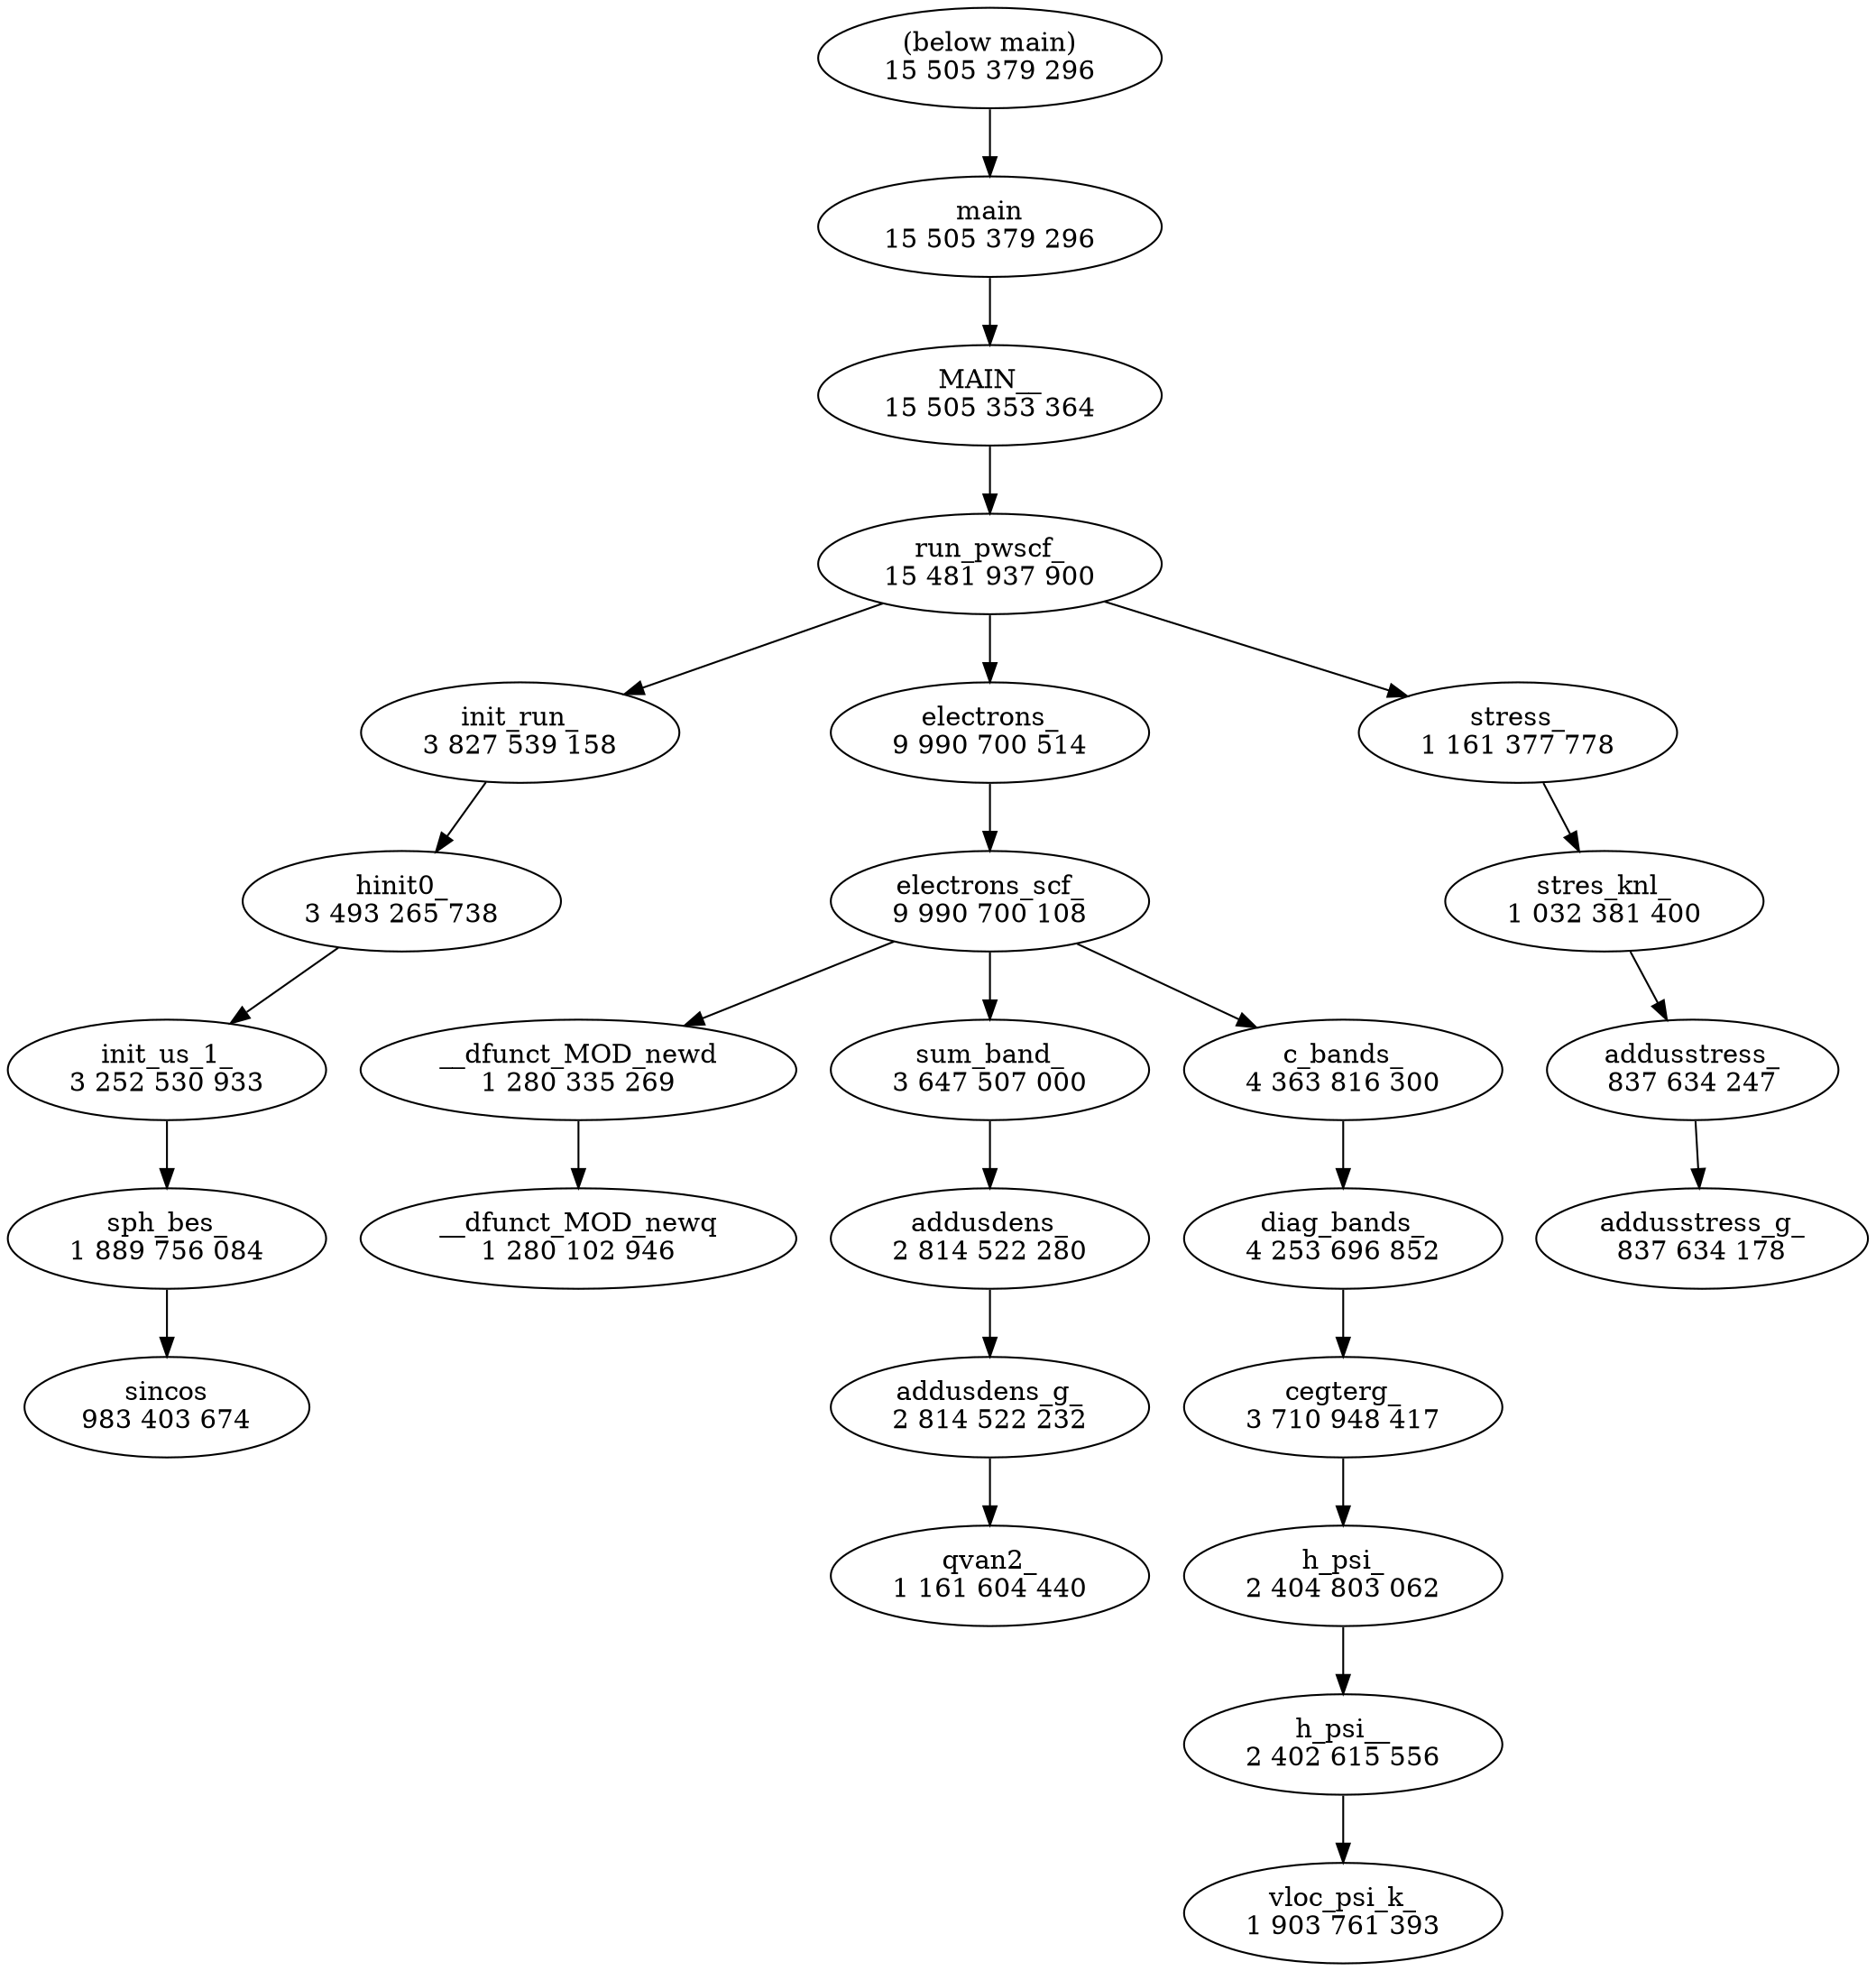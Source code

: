 digraph "callgraph" {
  F1016da8 [label="sincos\n983 403 674"];
  F11e8638 [label="diag_bands_\n4 253 696 852"];
  F11ec1a8 [label="stres_knl_\n1 032 381 400"];
  F12ccb18 [label="qvan2_\n1 161 604 440"];
  F1343d88 [label="addusstress_g_\n837 634 178"];
  F1346c78 [label="addusstress_\n837 634 247"];
  F134fbd8 [label="sph_bes_\n1 889 756 084"];
  F136c6f8 [label="init_us_1_\n3 252 530 933"];
  F13b6218 [label="addusdens_\n2 814 522 280"];
  F13b6618 [label="addusdens_g_\n2 814 522 232"];
  F14ccdc8 [label="h_psi_\n2 404 803 062"];
  F14cd3d8 [label="h_psi__\n2 402 615 556"];
  F14ce7f8 [label="vloc_psi_k_\n1 903 761 393"];
  F14cfc18 [label="init_run_\n3 827 539 158"];
  F14d4ea8 [label="hinit0_\n3 493 265 738"];
  F14d5d78 [label="__dfunct_MOD_newd\n1 280 335 269"];
  F14d75b8 [label="electrons_scf_\n9 990 700 108"];
  F14f2aa8 [label="sum_band_\n3 647 507 000"];
  F14f3ff8 [label="c_bands_\n4 363 816 300"];
  F14f7ef8 [label="electrons_\n9 990 700 514"];
  F1505f18 [label="cegterg_\n3 710 948 417"];
  F152cd58 [label="run_pwscf_\n15 481 937 900"];
  F1531108 [label="stress_\n1 161 377 778"];
  F167e888 [label="main\n15 505 379 296"];
  F167edf8 [label="MAIN__\n15 505 353 364"];
  F174c998 [label="__dfunct_MOD_newq\n1 280 102 946"];
  F18f02a8 [label="(below main)\n15 505 379 296"];
  F11e8638 -> F1505f18 [weight=3];
  F11ec1a8 -> F1346c78 [weight=3];
  F1346c78 -> F1343d88 [weight=3];
  F134fbd8 -> F1016da8 [weight=3];
  F136c6f8 -> F134fbd8 [weight=3];
  F13b6218 -> F13b6618 [weight=3];
  F13b6618 -> F12ccb18 [weight=3];
  F14ccdc8 -> F14cd3d8 [weight=3];
  F14cd3d8 -> F14ce7f8 [weight=3];
  F14cfc18 -> F14d4ea8 [weight=3];
  F14d4ea8 -> F136c6f8 [weight=3];
  F14d5d78 -> F174c998 [weight=3];
  F14d75b8 -> F14d5d78 [weight=3];
  F14d75b8 -> F14f2aa8 [weight=3];
  F14d75b8 -> F14f3ff8 [weight=3];
  F14f2aa8 -> F13b6218 [weight=3];
  F14f3ff8 -> F11e8638 [weight=3];
  F14f7ef8 -> F14d75b8 [weight=3];
  F1505f18 -> F14ccdc8 [weight=3];
  F152cd58 -> F14cfc18 [weight=3];
  F152cd58 -> F14f7ef8 [weight=3];
  F152cd58 -> F1531108 [weight=3];
  F1531108 -> F11ec1a8 [weight=3];
  F167e888 -> F167edf8 [weight=3];
  F167edf8 -> F152cd58 [weight=3];
  F18f02a8 -> F167e888 [weight=3];
}
